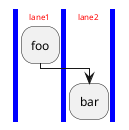 {
  "sha1": "ehe39nqpexfenld3ai72nh2tou7cely",
  "insertion": {
    "when": "2024-06-01T09:03:04.464Z",
    "user": "plantuml@gmail.com"
  }
}
@startuml
skinparam SwimlaneTitleFontColor red
skinparam SwimlaneTitleFontSize 8
skinparam SwimlaneBorderColor blue
skinparam SwimlaneBorderThickness 5
|lane1|
:foo;
|lane2|
:bar; 
@enduml

